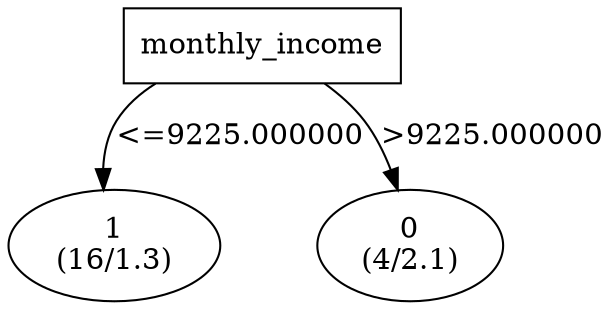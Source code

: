 digraph YaDT {
n0 [ shape=box, label="monthly_income\n"]
n0 -> n1 [label="<=9225.000000"]
n1 [ shape=ellipse, label="1\n(16/1.3)"]
n0 -> n2 [label=">9225.000000"]
n2 [ shape=ellipse, label="0\n(4/2.1)"]
}
